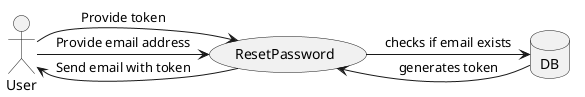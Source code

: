 @startuml resetPassword

actor User
database DB
usecase ResetPassword

User -> ResetPassword: Provide token
User -> ResetPassword: Provide email address
ResetPassword -> DB: checks if email exists
DB -> ResetPassword: generates token
ResetPassword -> User: Send email with token

@enduml
